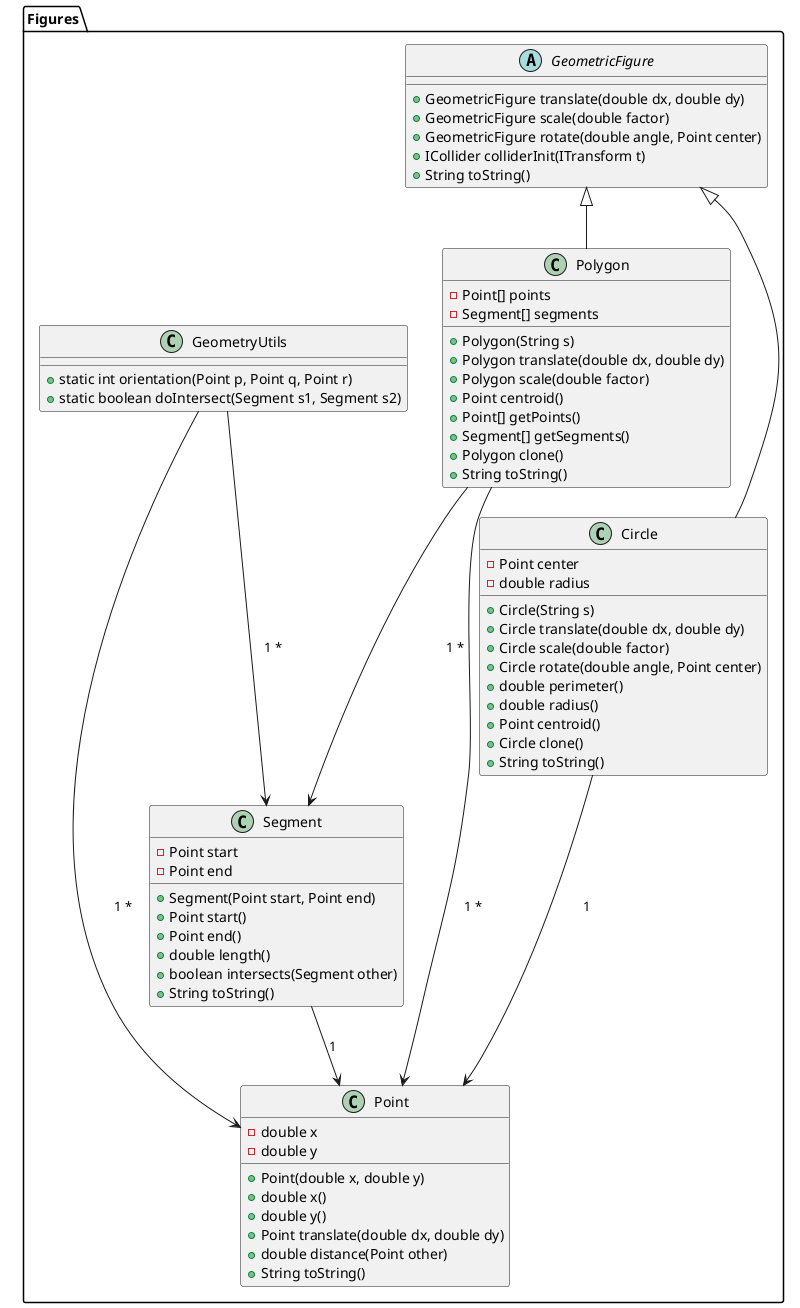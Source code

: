 @startuml Figures
' Definir estilos para interfaces e classes abstratas
skinparam class {
    BackgroundColor<<abstract>> LightGray
}

' Pacote Figures
package Figures {

    ' Classe abstrata GeometricFigure
    abstract class GeometricFigure {
        + GeometricFigure translate(double dx, double dy)
        + GeometricFigure scale(double factor)
        + GeometricFigure rotate(double angle, Point center)
        + ICollider colliderInit(ITransform t)
        + String toString()
    }

    ' Classe Point
    class Point {
        - double x
        - double y

        + Point(double x, double y)
        + double x()
        + double y()
        + Point translate(double dx, double dy)
        + double distance(Point other)
        + String toString()
    }

    ' Classe Circle
    class Circle extends GeometricFigure {
        - Point center
        - double radius

        + Circle(String s)
        + Circle translate(double dx, double dy)
        + Circle scale(double factor)
        + Circle rotate(double angle, Point center)
        + double perimeter()
        + double radius()
        + Point centroid()
        + Circle clone()
        + String toString()
    }

    ' Classe Polygon
    class Polygon extends GeometricFigure {
        - Point[] points
        - Segment[] segments

        + Polygon(String s)
        + Polygon translate(double dx, double dy)
        + Polygon scale(double factor)
        + Point centroid()
        + Point[] getPoints()
        + Segment[] getSegments()
        + Polygon clone()
        + String toString()
    }

    ' Classe Segment
    class Segment {
        - Point start
        - Point end

        + Segment(Point start, Point end)
        + Point start()
        + Point end()
        + double length()
        + boolean intersects(Segment other)
        + String toString()
    }

    ' Classe GeometryUtils
    class GeometryUtils {
        + static int orientation(Point p, Point q, Point r)
        + static boolean doIntersect(Segment s1, Segment s2)
    }

    ' Relações entre as classes
    Circle --> Point : "1"
    Polygon --> Point : "1 *"
    Polygon --> Segment : "1 *"
    Segment --> Point : "1"
    GeometryUtils --> Point : "1 *"
    GeometryUtils --> Segment : "1 *"
}
@enduml